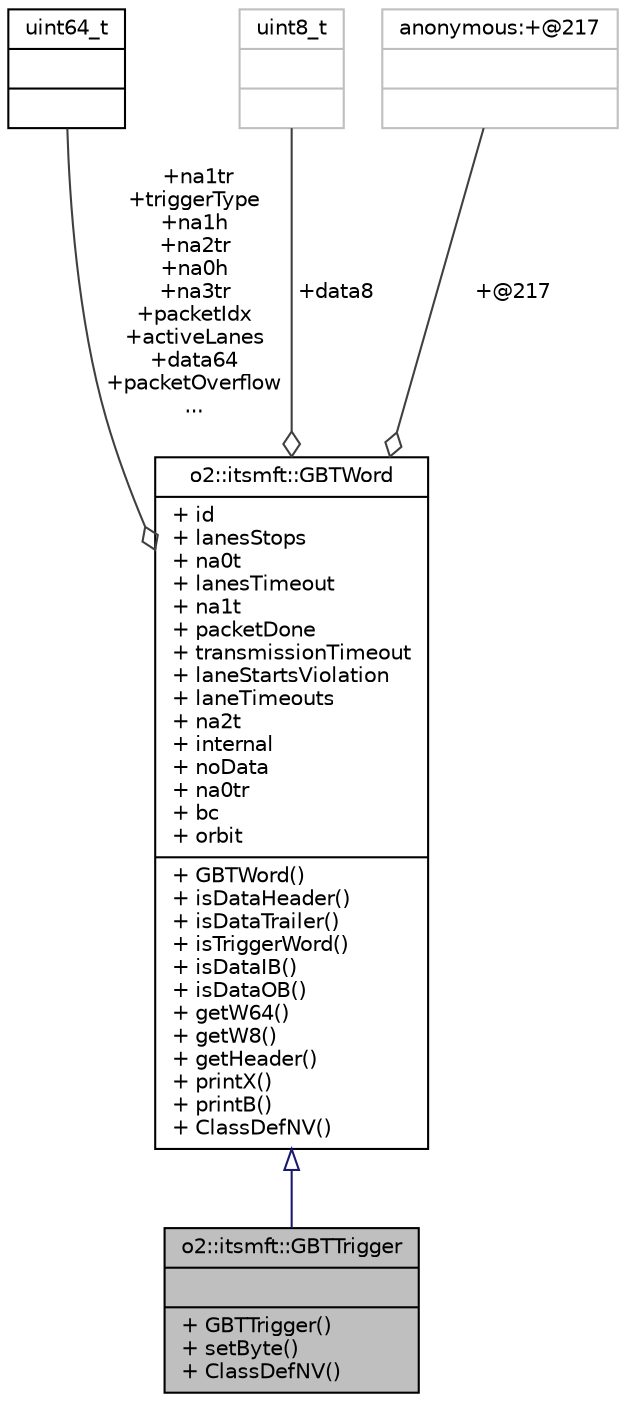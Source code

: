 digraph "o2::itsmft::GBTTrigger"
{
 // INTERACTIVE_SVG=YES
  bgcolor="transparent";
  edge [fontname="Helvetica",fontsize="10",labelfontname="Helvetica",labelfontsize="10"];
  node [fontname="Helvetica",fontsize="10",shape=record];
  Node2 [label="{o2::itsmft::GBTTrigger\n||+ GBTTrigger()\l+ setByte()\l+ ClassDefNV()\l}",height=0.2,width=0.4,color="black", fillcolor="grey75", style="filled", fontcolor="black"];
  Node3 -> Node2 [dir="back",color="midnightblue",fontsize="10",style="solid",arrowtail="onormal",fontname="Helvetica"];
  Node3 [label="{o2::itsmft::GBTWord\n|+ id\l+ lanesStops\l+ na0t\l+ lanesTimeout\l+ na1t\l+ packetDone\l+ transmissionTimeout\l+ laneStartsViolation\l+ laneTimeouts\l+ na2t\l+ internal\l+ noData\l+ na0tr\l+ bc\l+ orbit\l|+ GBTWord()\l+ isDataHeader()\l+ isDataTrailer()\l+ isTriggerWord()\l+ isDataIB()\l+ isDataOB()\l+ getW64()\l+ getW8()\l+ getHeader()\l+ printX()\l+ printB()\l+ ClassDefNV()\l}",height=0.2,width=0.4,color="black",URL="$d5/d5c/structo2_1_1itsmft_1_1GBTWord.html"];
  Node4 -> Node3 [color="grey25",fontsize="10",style="solid",label=" +na1tr\n+triggerType\n+na1h\n+na2tr\n+na0h\n+na3tr\n+packetIdx\n+activeLanes\n+data64\n+packetOverflow\n..." ,arrowhead="odiamond",fontname="Helvetica"];
  Node4 [label="{uint64_t\n||}",height=0.2,width=0.4,color="black",URL="$d6/d30/classuint64__t.html"];
  Node5 -> Node3 [color="grey25",fontsize="10",style="solid",label=" +data8" ,arrowhead="odiamond",fontname="Helvetica"];
  Node5 [label="{uint8_t\n||}",height=0.2,width=0.4,color="grey75"];
  Node6 -> Node3 [color="grey25",fontsize="10",style="solid",label=" +@217" ,arrowhead="odiamond",fontname="Helvetica"];
  Node6 [label="{anonymous:+@217\n||}",height=0.2,width=0.4,color="grey75"];
}
